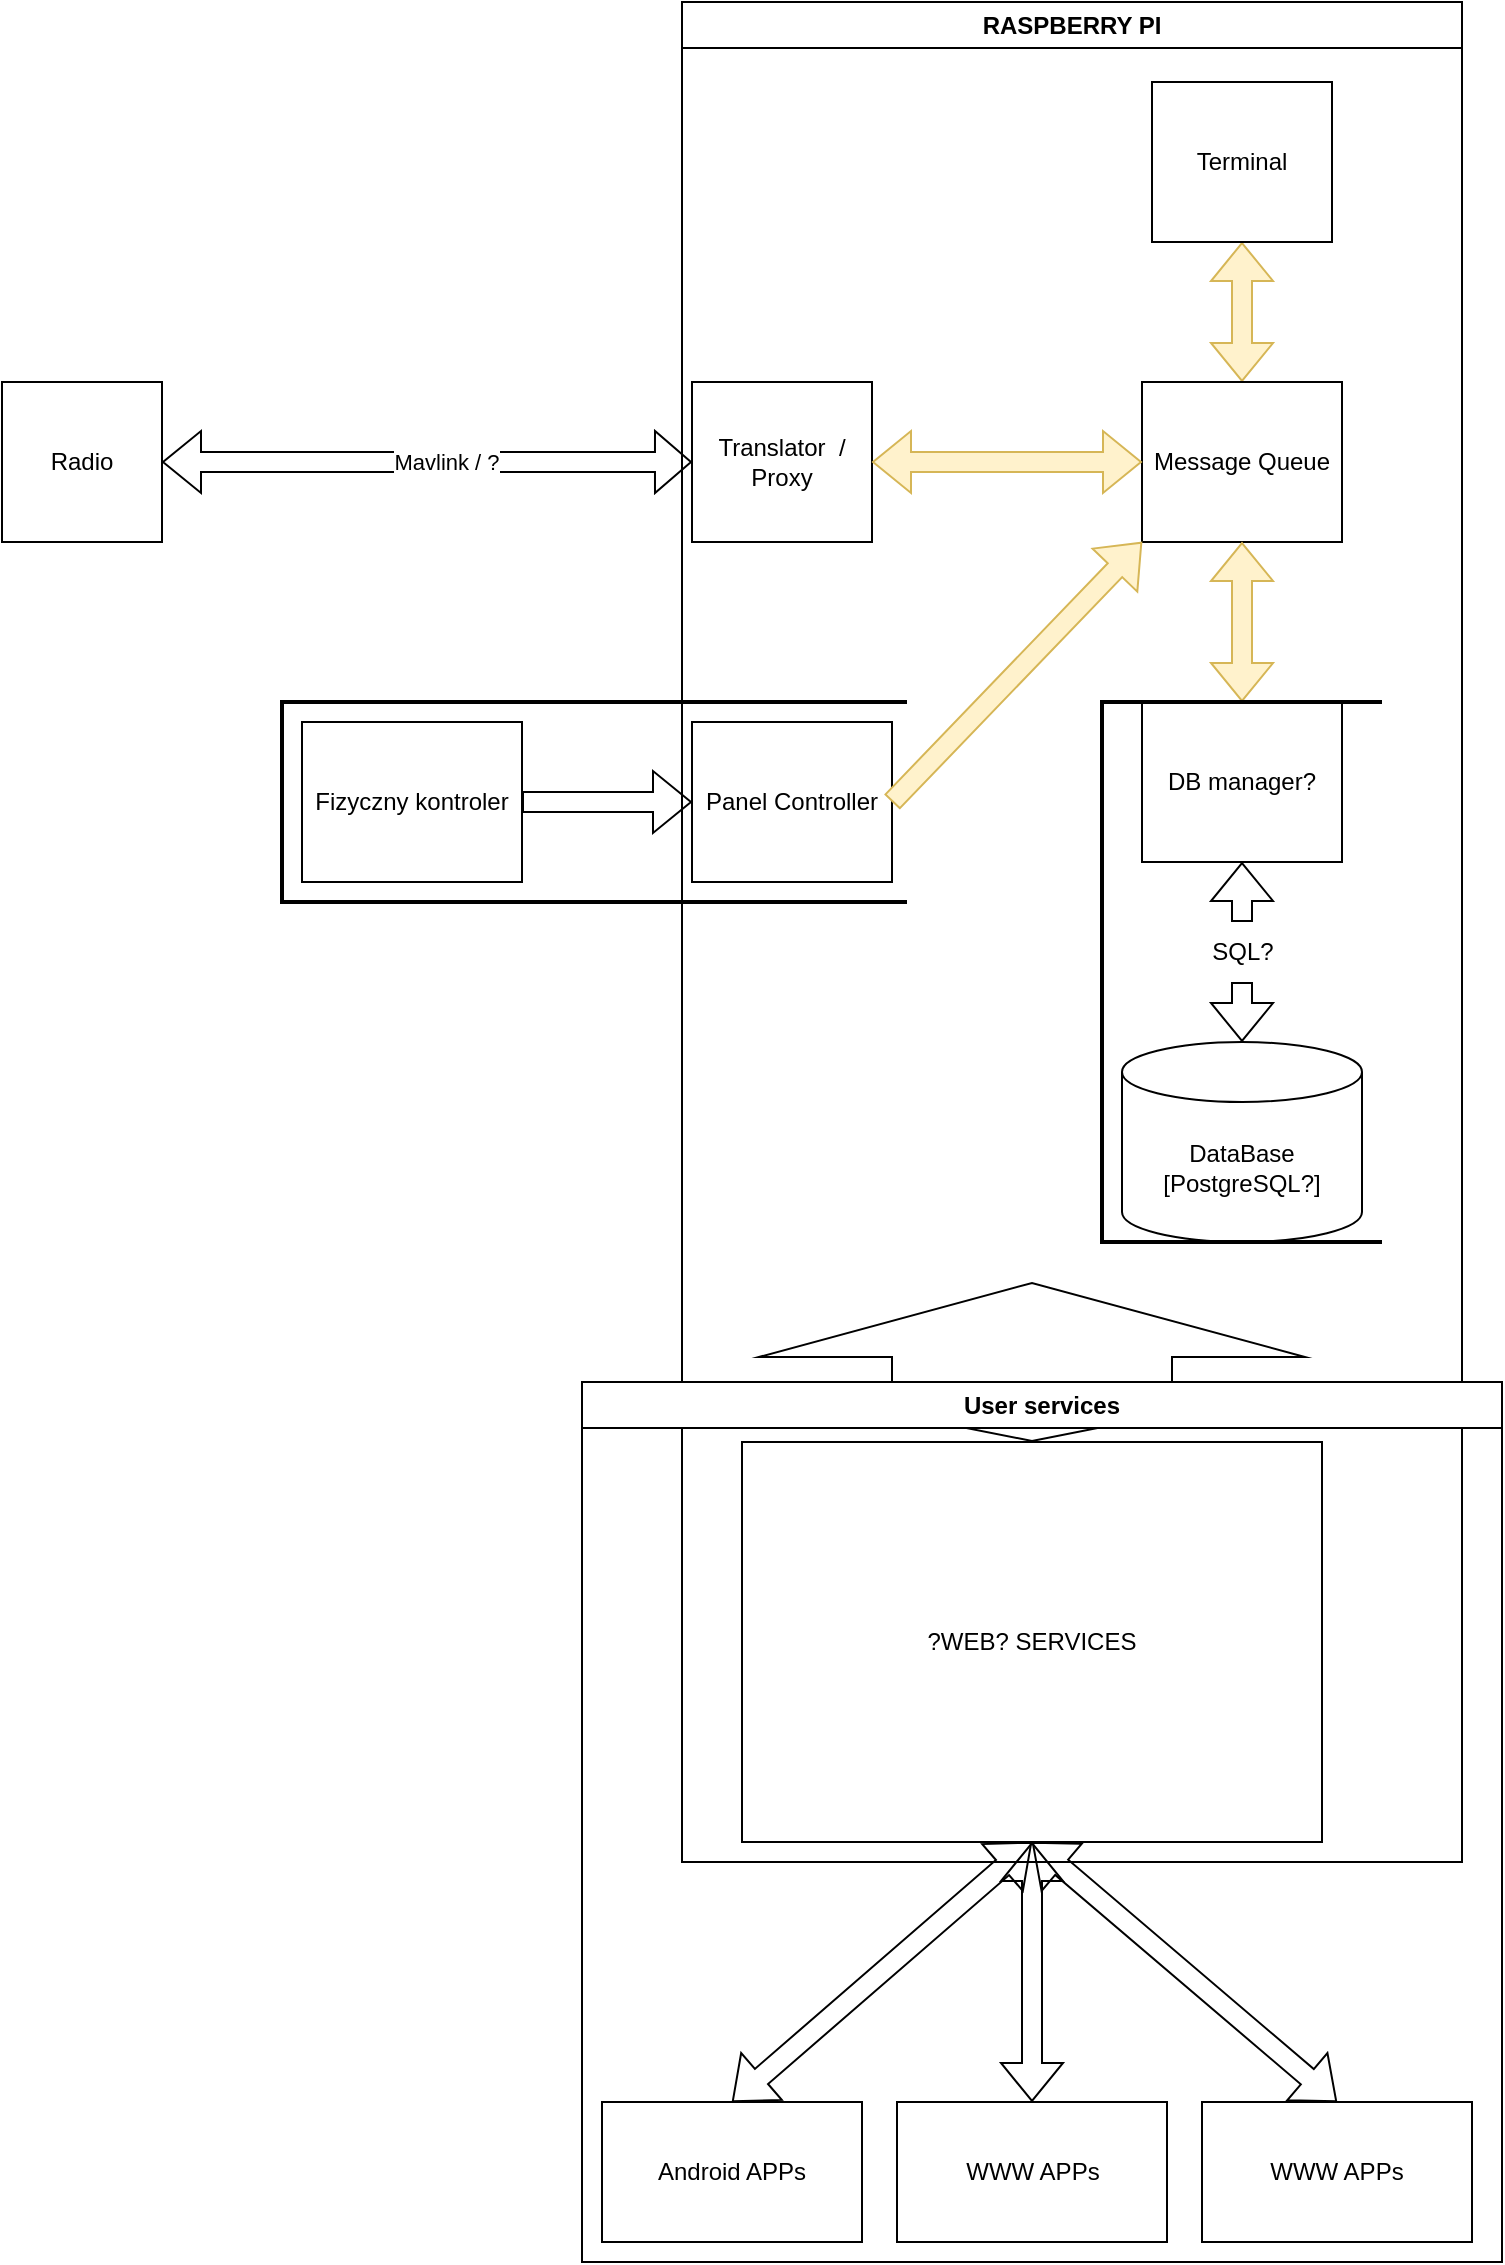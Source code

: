 <mxfile version="20.8.3" type="google"><diagram id="BEs_imlfRYOnmfwAOguy" name="Strona-1"><mxGraphModel grid="1" page="1" gridSize="10" guides="1" tooltips="1" connect="1" arrows="1" fold="1" pageScale="1" pageWidth="827" pageHeight="1169" math="0" shadow="0"><root><mxCell id="0"/><mxCell id="1" parent="0"/><mxCell id="b4Ce0HF1yprkXi_WilP9-4" value="Radio" style="rounded=0;whiteSpace=wrap;html=1;" vertex="1" parent="1"><mxGeometry y="70" width="80" height="80" as="geometry"/></mxCell><mxCell id="b4Ce0HF1yprkXi_WilP9-12" value="" style="shape=flexArrow;endArrow=classic;startArrow=classic;html=1;rounded=0;exitX=1;exitY=0.5;exitDx=0;exitDy=0;width=10;endSize=5.67;entryX=0;entryY=0.5;entryDx=0;entryDy=0;" edge="1" parent="1" source="b4Ce0HF1yprkXi_WilP9-4" target="b4Ce0HF1yprkXi_WilP9-14"><mxGeometry width="100" height="100" relative="1" as="geometry"><mxPoint x="430" y="300" as="sourcePoint"/><mxPoint x="280" y="90" as="targetPoint"/></mxGeometry></mxCell><mxCell id="b4Ce0HF1yprkXi_WilP9-13" value="Mavlink / ?" style="edgeLabel;html=1;align=center;verticalAlign=middle;resizable=0;points=[];" vertex="1" connectable="0" parent="b4Ce0HF1yprkXi_WilP9-12"><mxGeometry x="0.155" relative="1" as="geometry"><mxPoint x="-11" as="offset"/></mxGeometry></mxCell><mxCell id="b4Ce0HF1yprkXi_WilP9-14" value="Translator&amp;nbsp; / Proxy" style="rounded=0;whiteSpace=wrap;html=1;" vertex="1" parent="1"><mxGeometry x="345" y="70" width="90" height="80" as="geometry"/></mxCell><mxCell id="b4Ce0HF1yprkXi_WilP9-16" value="DataBase&lt;br&gt;[PostgreSQL?]" style="shape=cylinder3;whiteSpace=wrap;html=1;boundedLbl=1;backgroundOutline=1;size=15;" vertex="1" parent="1"><mxGeometry x="560" y="400" width="120" height="100" as="geometry"/></mxCell><mxCell id="b4Ce0HF1yprkXi_WilP9-21" value="" style="shape=flexArrow;endArrow=classic;startArrow=classic;html=1;rounded=0;entryX=0.5;entryY=1;entryDx=0;entryDy=0;exitX=0.5;exitY=0;exitDx=0;exitDy=0;fillColor=#fff2cc;strokeColor=#d6b656;" edge="1" parent="1" source="wgfaZSH95fRAeDh8i0Y--2" target="b4Ce0HF1yprkXi_WilP9-22"><mxGeometry width="100" height="100" relative="1" as="geometry"><mxPoint x="600" y="50" as="sourcePoint"/><mxPoint x="630" y="190" as="targetPoint"/></mxGeometry></mxCell><mxCell id="b4Ce0HF1yprkXi_WilP9-22" value="Terminal" style="rounded=0;whiteSpace=wrap;html=1;" vertex="1" parent="1"><mxGeometry x="575" y="-80" width="90" height="80" as="geometry"/></mxCell><mxCell id="wgfaZSH95fRAeDh8i0Y--2" value="Message Queue" style="rounded=0;whiteSpace=wrap;html=1;" vertex="1" parent="1"><mxGeometry x="570" y="70" width="100" height="80" as="geometry"/></mxCell><mxCell id="wgfaZSH95fRAeDh8i0Y--3" value="" style="shape=flexArrow;endArrow=classic;startArrow=classic;html=1;rounded=0;exitX=1;exitY=0.5;exitDx=0;exitDy=0;entryX=0;entryY=0.5;entryDx=0;entryDy=0;fillColor=#fff2cc;strokeColor=#d6b656;" edge="1" parent="1" source="b4Ce0HF1yprkXi_WilP9-14" target="wgfaZSH95fRAeDh8i0Y--2"><mxGeometry width="100" height="100" relative="1" as="geometry"><mxPoint x="590" y="240" as="sourcePoint"/><mxPoint x="690" y="140" as="targetPoint"/></mxGeometry></mxCell><mxCell id="wgfaZSH95fRAeDh8i0Y--4" value="DB manager?" style="rounded=0;whiteSpace=wrap;html=1;" vertex="1" parent="1"><mxGeometry x="570" y="230" width="100" height="80" as="geometry"/></mxCell><mxCell id="wgfaZSH95fRAeDh8i0Y--5" value="" style="shape=flexArrow;endArrow=classic;startArrow=none;html=1;rounded=0;entryX=0.5;entryY=0;entryDx=0;entryDy=0;entryPerimeter=0;exitX=0.5;exitY=1;exitDx=0;exitDy=0;" edge="1" parent="1" source="wgfaZSH95fRAeDh8i0Y--7" target="b4Ce0HF1yprkXi_WilP9-16"><mxGeometry width="100" height="100" relative="1" as="geometry"><mxPoint x="590" y="250" as="sourcePoint"/><mxPoint x="690" y="150" as="targetPoint"/></mxGeometry></mxCell><mxCell id="wgfaZSH95fRAeDh8i0Y--8" value="" style="shape=flexArrow;endArrow=none;startArrow=classic;html=1;rounded=0;entryX=0.5;entryY=0;entryDx=0;entryDy=0;entryPerimeter=0;exitX=0.5;exitY=1;exitDx=0;exitDy=0;" edge="1" parent="1" source="wgfaZSH95fRAeDh8i0Y--4" target="wgfaZSH95fRAeDh8i0Y--7"><mxGeometry width="100" height="100" relative="1" as="geometry"><mxPoint x="620" y="310" as="sourcePoint"/><mxPoint x="620" y="390" as="targetPoint"/></mxGeometry></mxCell><mxCell id="wgfaZSH95fRAeDh8i0Y--7" value="SQL?" style="text;html=1;align=center;verticalAlign=middle;resizable=0;points=[];autosize=1;strokeColor=none;fillColor=none;" vertex="1" parent="1"><mxGeometry x="595" y="340" width="50" height="30" as="geometry"/></mxCell><mxCell id="wgfaZSH95fRAeDh8i0Y--9" value="" style="shape=flexArrow;endArrow=classic;startArrow=classic;html=1;rounded=0;exitX=0.5;exitY=0;exitDx=0;exitDy=0;entryX=0.5;entryY=1;entryDx=0;entryDy=0;fillColor=#fff2cc;strokeColor=#d6b656;" edge="1" parent="1" source="wgfaZSH95fRAeDh8i0Y--4" target="wgfaZSH95fRAeDh8i0Y--2"><mxGeometry width="100" height="100" relative="1" as="geometry"><mxPoint x="590" y="240" as="sourcePoint"/><mxPoint x="690" y="140" as="targetPoint"/></mxGeometry></mxCell><mxCell id="wgfaZSH95fRAeDh8i0Y--10" value="Panel Controller" style="rounded=0;whiteSpace=wrap;html=1;" vertex="1" parent="1"><mxGeometry x="345" y="240" width="100" height="80" as="geometry"/></mxCell><mxCell id="wgfaZSH95fRAeDh8i0Y--13" value="Fizyczny kontroler" style="rounded=0;whiteSpace=wrap;html=1;" vertex="1" parent="1"><mxGeometry x="150" y="240" width="110" height="80" as="geometry"/></mxCell><mxCell id="wgfaZSH95fRAeDh8i0Y--15" value="" style="shape=flexArrow;endArrow=classic;html=1;rounded=0;entryX=0;entryY=0.5;entryDx=0;entryDy=0;exitX=1;exitY=0.5;exitDx=0;exitDy=0;" edge="1" parent="1" source="wgfaZSH95fRAeDh8i0Y--13" target="wgfaZSH95fRAeDh8i0Y--10"><mxGeometry width="50" height="50" relative="1" as="geometry"><mxPoint x="760" y="210" as="sourcePoint"/><mxPoint x="810" y="160" as="targetPoint"/></mxGeometry></mxCell><mxCell id="wgfaZSH95fRAeDh8i0Y--22" value="" style="strokeWidth=2;html=1;shape=mxgraph.flowchart.annotation_1;align=left;pointerEvents=1;" vertex="1" parent="1"><mxGeometry x="550" y="230" width="140" height="270" as="geometry"/></mxCell><mxCell id="wgfaZSH95fRAeDh8i0Y--28" value="RASPBERRY PI" style="swimlane;whiteSpace=wrap;html=1;" vertex="1" parent="1"><mxGeometry x="340" y="-120" width="390" height="930" as="geometry"/></mxCell><mxCell id="wgfaZSH95fRAeDh8i0Y--25" value="?WEB? SERVICES" style="rounded=0;whiteSpace=wrap;html=1;" vertex="1" parent="wgfaZSH95fRAeDh8i0Y--28"><mxGeometry x="30" y="720" width="290" height="200" as="geometry"/></mxCell><mxCell id="wgfaZSH95fRAeDh8i0Y--23" value="" style="strokeWidth=2;html=1;shape=mxgraph.flowchart.annotation_1;align=left;pointerEvents=1;" vertex="1" parent="wgfaZSH95fRAeDh8i0Y--28"><mxGeometry x="-200" y="350" width="312.5" height="100" as="geometry"/></mxCell><mxCell id="wgfaZSH95fRAeDh8i0Y--29" value="" style="shape=flexArrow;endArrow=classic;startArrow=classic;html=1;rounded=0;exitX=0.5;exitY=0;exitDx=0;exitDy=0;endWidth=132;endSize=12;startWidth=132;startSize=8.67;width=140;" edge="1" parent="1" source="wgfaZSH95fRAeDh8i0Y--25"><mxGeometry width="100" height="100" relative="1" as="geometry"><mxPoint x="455" y="570" as="sourcePoint"/><mxPoint x="515" y="520" as="targetPoint"/></mxGeometry></mxCell><mxCell id="wgfaZSH95fRAeDh8i0Y--30" value="Android APPs" style="rounded=0;whiteSpace=wrap;html=1;" vertex="1" parent="1"><mxGeometry x="300" y="930" width="130" height="70" as="geometry"/></mxCell><mxCell id="wgfaZSH95fRAeDh8i0Y--31" value="WWW APPs" style="rounded=0;whiteSpace=wrap;html=1;" vertex="1" parent="1"><mxGeometry x="447.5" y="930" width="135" height="70" as="geometry"/></mxCell><mxCell id="wgfaZSH95fRAeDh8i0Y--32" value="WWW APPs" style="rounded=0;whiteSpace=wrap;html=1;" vertex="1" parent="1"><mxGeometry x="600" y="930" width="135" height="70" as="geometry"/></mxCell><mxCell id="wgfaZSH95fRAeDh8i0Y--33" value="" style="shape=flexArrow;endArrow=classic;startArrow=classic;html=1;rounded=0;exitX=0.5;exitY=0;exitDx=0;exitDy=0;entryX=0.5;entryY=1;entryDx=0;entryDy=0;" edge="1" parent="1" source="wgfaZSH95fRAeDh8i0Y--30" target="wgfaZSH95fRAeDh8i0Y--25"><mxGeometry width="100" height="100" relative="1" as="geometry"><mxPoint x="560" y="870" as="sourcePoint"/><mxPoint x="660" y="770" as="targetPoint"/></mxGeometry></mxCell><mxCell id="wgfaZSH95fRAeDh8i0Y--34" value="" style="shape=flexArrow;endArrow=classic;startArrow=classic;html=1;rounded=0;exitX=0.5;exitY=0;exitDx=0;exitDy=0;entryX=0.5;entryY=1;entryDx=0;entryDy=0;" edge="1" parent="1" source="wgfaZSH95fRAeDh8i0Y--31" target="wgfaZSH95fRAeDh8i0Y--25"><mxGeometry width="100" height="100" relative="1" as="geometry"><mxPoint x="560" y="870" as="sourcePoint"/><mxPoint x="660" y="770" as="targetPoint"/></mxGeometry></mxCell><mxCell id="wgfaZSH95fRAeDh8i0Y--35" value="" style="shape=flexArrow;endArrow=classic;startArrow=classic;html=1;rounded=0;exitX=0.5;exitY=0;exitDx=0;exitDy=0;entryX=0.5;entryY=1;entryDx=0;entryDy=0;" edge="1" parent="1" source="wgfaZSH95fRAeDh8i0Y--32" target="wgfaZSH95fRAeDh8i0Y--25"><mxGeometry width="100" height="100" relative="1" as="geometry"><mxPoint x="560" y="870" as="sourcePoint"/><mxPoint x="660" y="770" as="targetPoint"/></mxGeometry></mxCell><mxCell id="wgfaZSH95fRAeDh8i0Y--38" value="" style="shape=flexArrow;endArrow=classic;html=1;rounded=0;entryX=0;entryY=1;entryDx=0;entryDy=0;exitX=1;exitY=0.5;exitDx=0;exitDy=0;fillColor=#fff2cc;strokeColor=#d6b656;" edge="1" parent="1" source="wgfaZSH95fRAeDh8i0Y--10" target="wgfaZSH95fRAeDh8i0Y--2"><mxGeometry width="50" height="50" relative="1" as="geometry"><mxPoint x="490" y="290" as="sourcePoint"/><mxPoint x="520" y="170" as="targetPoint"/></mxGeometry></mxCell><mxCell id="wgfaZSH95fRAeDh8i0Y--41" value="User services" style="swimlane;whiteSpace=wrap;html=1;" vertex="1" parent="1"><mxGeometry x="290" y="570" width="460" height="440" as="geometry"/></mxCell></root></mxGraphModel></diagram></mxfile>